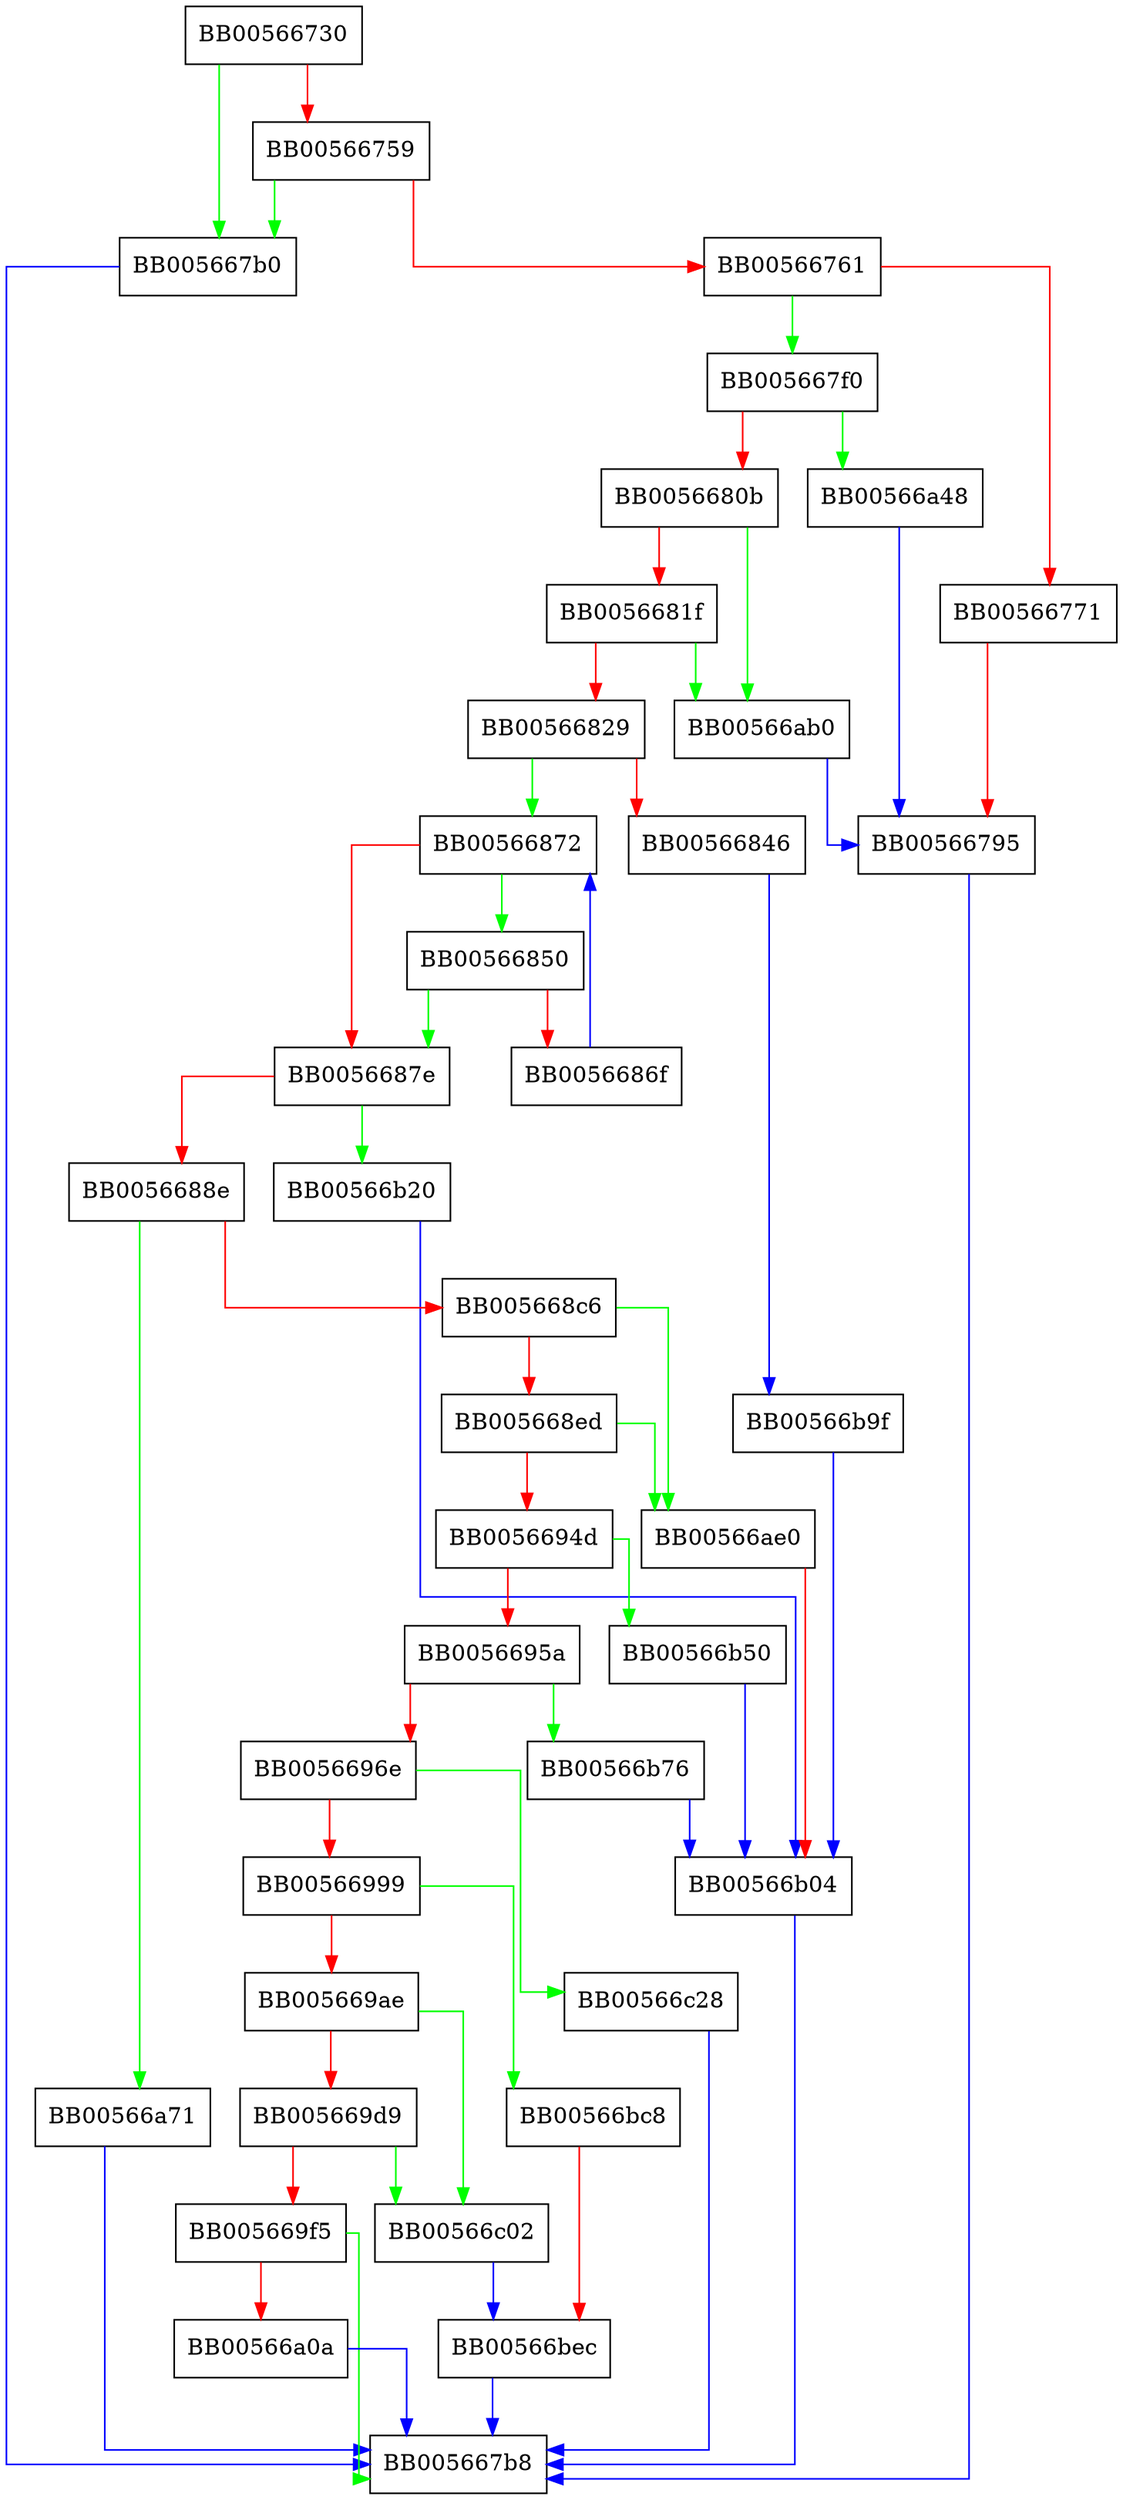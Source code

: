 digraph ossl_cms_Receipt_verify {
  node [shape="box"];
  graph [splines=ortho];
  BB00566730 -> BB005667b0 [color="green"];
  BB00566730 -> BB00566759 [color="red"];
  BB00566759 -> BB005667b0 [color="green"];
  BB00566759 -> BB00566761 [color="red"];
  BB00566761 -> BB005667f0 [color="green"];
  BB00566761 -> BB00566771 [color="red"];
  BB00566771 -> BB00566795 [color="red"];
  BB00566795 -> BB005667b8 [color="blue"];
  BB005667b0 -> BB005667b8 [color="blue"];
  BB005667f0 -> BB00566a48 [color="green"];
  BB005667f0 -> BB0056680b [color="red"];
  BB0056680b -> BB00566ab0 [color="green"];
  BB0056680b -> BB0056681f [color="red"];
  BB0056681f -> BB00566ab0 [color="green"];
  BB0056681f -> BB00566829 [color="red"];
  BB00566829 -> BB00566872 [color="green"];
  BB00566829 -> BB00566846 [color="red"];
  BB00566846 -> BB00566b9f [color="blue"];
  BB00566850 -> BB0056687e [color="green"];
  BB00566850 -> BB0056686f [color="red"];
  BB0056686f -> BB00566872 [color="blue"];
  BB00566872 -> BB00566850 [color="green"];
  BB00566872 -> BB0056687e [color="red"];
  BB0056687e -> BB00566b20 [color="green"];
  BB0056687e -> BB0056688e [color="red"];
  BB0056688e -> BB00566a71 [color="green"];
  BB0056688e -> BB005668c6 [color="red"];
  BB005668c6 -> BB00566ae0 [color="green"];
  BB005668c6 -> BB005668ed [color="red"];
  BB005668ed -> BB00566ae0 [color="green"];
  BB005668ed -> BB0056694d [color="red"];
  BB0056694d -> BB00566b50 [color="green"];
  BB0056694d -> BB0056695a [color="red"];
  BB0056695a -> BB00566b76 [color="green"];
  BB0056695a -> BB0056696e [color="red"];
  BB0056696e -> BB00566c28 [color="green"];
  BB0056696e -> BB00566999 [color="red"];
  BB00566999 -> BB00566bc8 [color="green"];
  BB00566999 -> BB005669ae [color="red"];
  BB005669ae -> BB00566c02 [color="green"];
  BB005669ae -> BB005669d9 [color="red"];
  BB005669d9 -> BB00566c02 [color="green"];
  BB005669d9 -> BB005669f5 [color="red"];
  BB005669f5 -> BB005667b8 [color="green"];
  BB005669f5 -> BB00566a0a [color="red"];
  BB00566a0a -> BB005667b8 [color="blue"];
  BB00566a48 -> BB00566795 [color="blue"];
  BB00566a71 -> BB005667b8 [color="blue"];
  BB00566ab0 -> BB00566795 [color="blue"];
  BB00566ae0 -> BB00566b04 [color="red"];
  BB00566b04 -> BB005667b8 [color="blue"];
  BB00566b20 -> BB00566b04 [color="blue"];
  BB00566b50 -> BB00566b04 [color="blue"];
  BB00566b76 -> BB00566b04 [color="blue"];
  BB00566b9f -> BB00566b04 [color="blue"];
  BB00566bc8 -> BB00566bec [color="red"];
  BB00566bec -> BB005667b8 [color="blue"];
  BB00566c02 -> BB00566bec [color="blue"];
  BB00566c28 -> BB005667b8 [color="blue"];
}